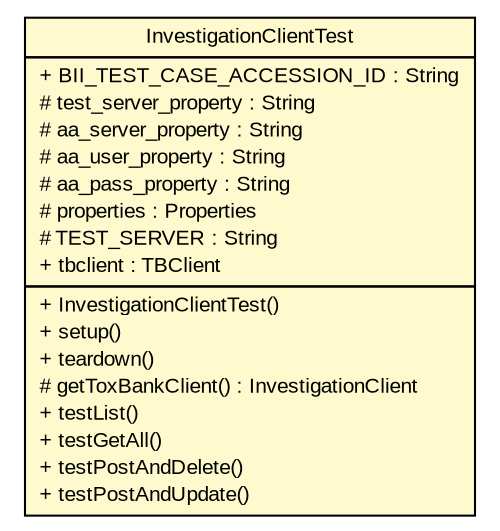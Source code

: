 #!/usr/local/bin/dot
#
# Class diagram 
# Generated by UmlGraph version 4.6 (http://www.spinellis.gr/sw/umlgraph)
#

digraph G {
	edge [fontname="arial",fontsize=10,labelfontname="arial",labelfontsize=10];
	node [fontname="arial",fontsize=10,shape=plaintext];
	// net.toxbank.client.resource.InvestigationClientTest
	c115 [label=<<table border="0" cellborder="1" cellspacing="0" cellpadding="2" port="p" bgcolor="lemonChiffon" href="./InvestigationClientTest.html">
		<tr><td><table border="0" cellspacing="0" cellpadding="1">
			<tr><td> InvestigationClientTest </td></tr>
		</table></td></tr>
		<tr><td><table border="0" cellspacing="0" cellpadding="1">
			<tr><td align="left"> + BII_TEST_CASE_ACCESSION_ID : String </td></tr>
			<tr><td align="left"> # test_server_property : String </td></tr>
			<tr><td align="left"> # aa_server_property : String </td></tr>
			<tr><td align="left"> # aa_user_property : String </td></tr>
			<tr><td align="left"> # aa_pass_property : String </td></tr>
			<tr><td align="left"> # properties : Properties </td></tr>
			<tr><td align="left"> # TEST_SERVER : String </td></tr>
			<tr><td align="left"> + tbclient : TBClient </td></tr>
		</table></td></tr>
		<tr><td><table border="0" cellspacing="0" cellpadding="1">
			<tr><td align="left"> + InvestigationClientTest() </td></tr>
			<tr><td align="left"> + setup() </td></tr>
			<tr><td align="left"> + teardown() </td></tr>
			<tr><td align="left"> # getToxBankClient() : InvestigationClient </td></tr>
			<tr><td align="left"> + testList() </td></tr>
			<tr><td align="left"> + testGetAll() </td></tr>
			<tr><td align="left"> + testPostAndDelete() </td></tr>
			<tr><td align="left"> + testPostAndUpdate() </td></tr>
		</table></td></tr>
		</table>>, fontname="arial", fontcolor="black", fontsize=10.0];
}

